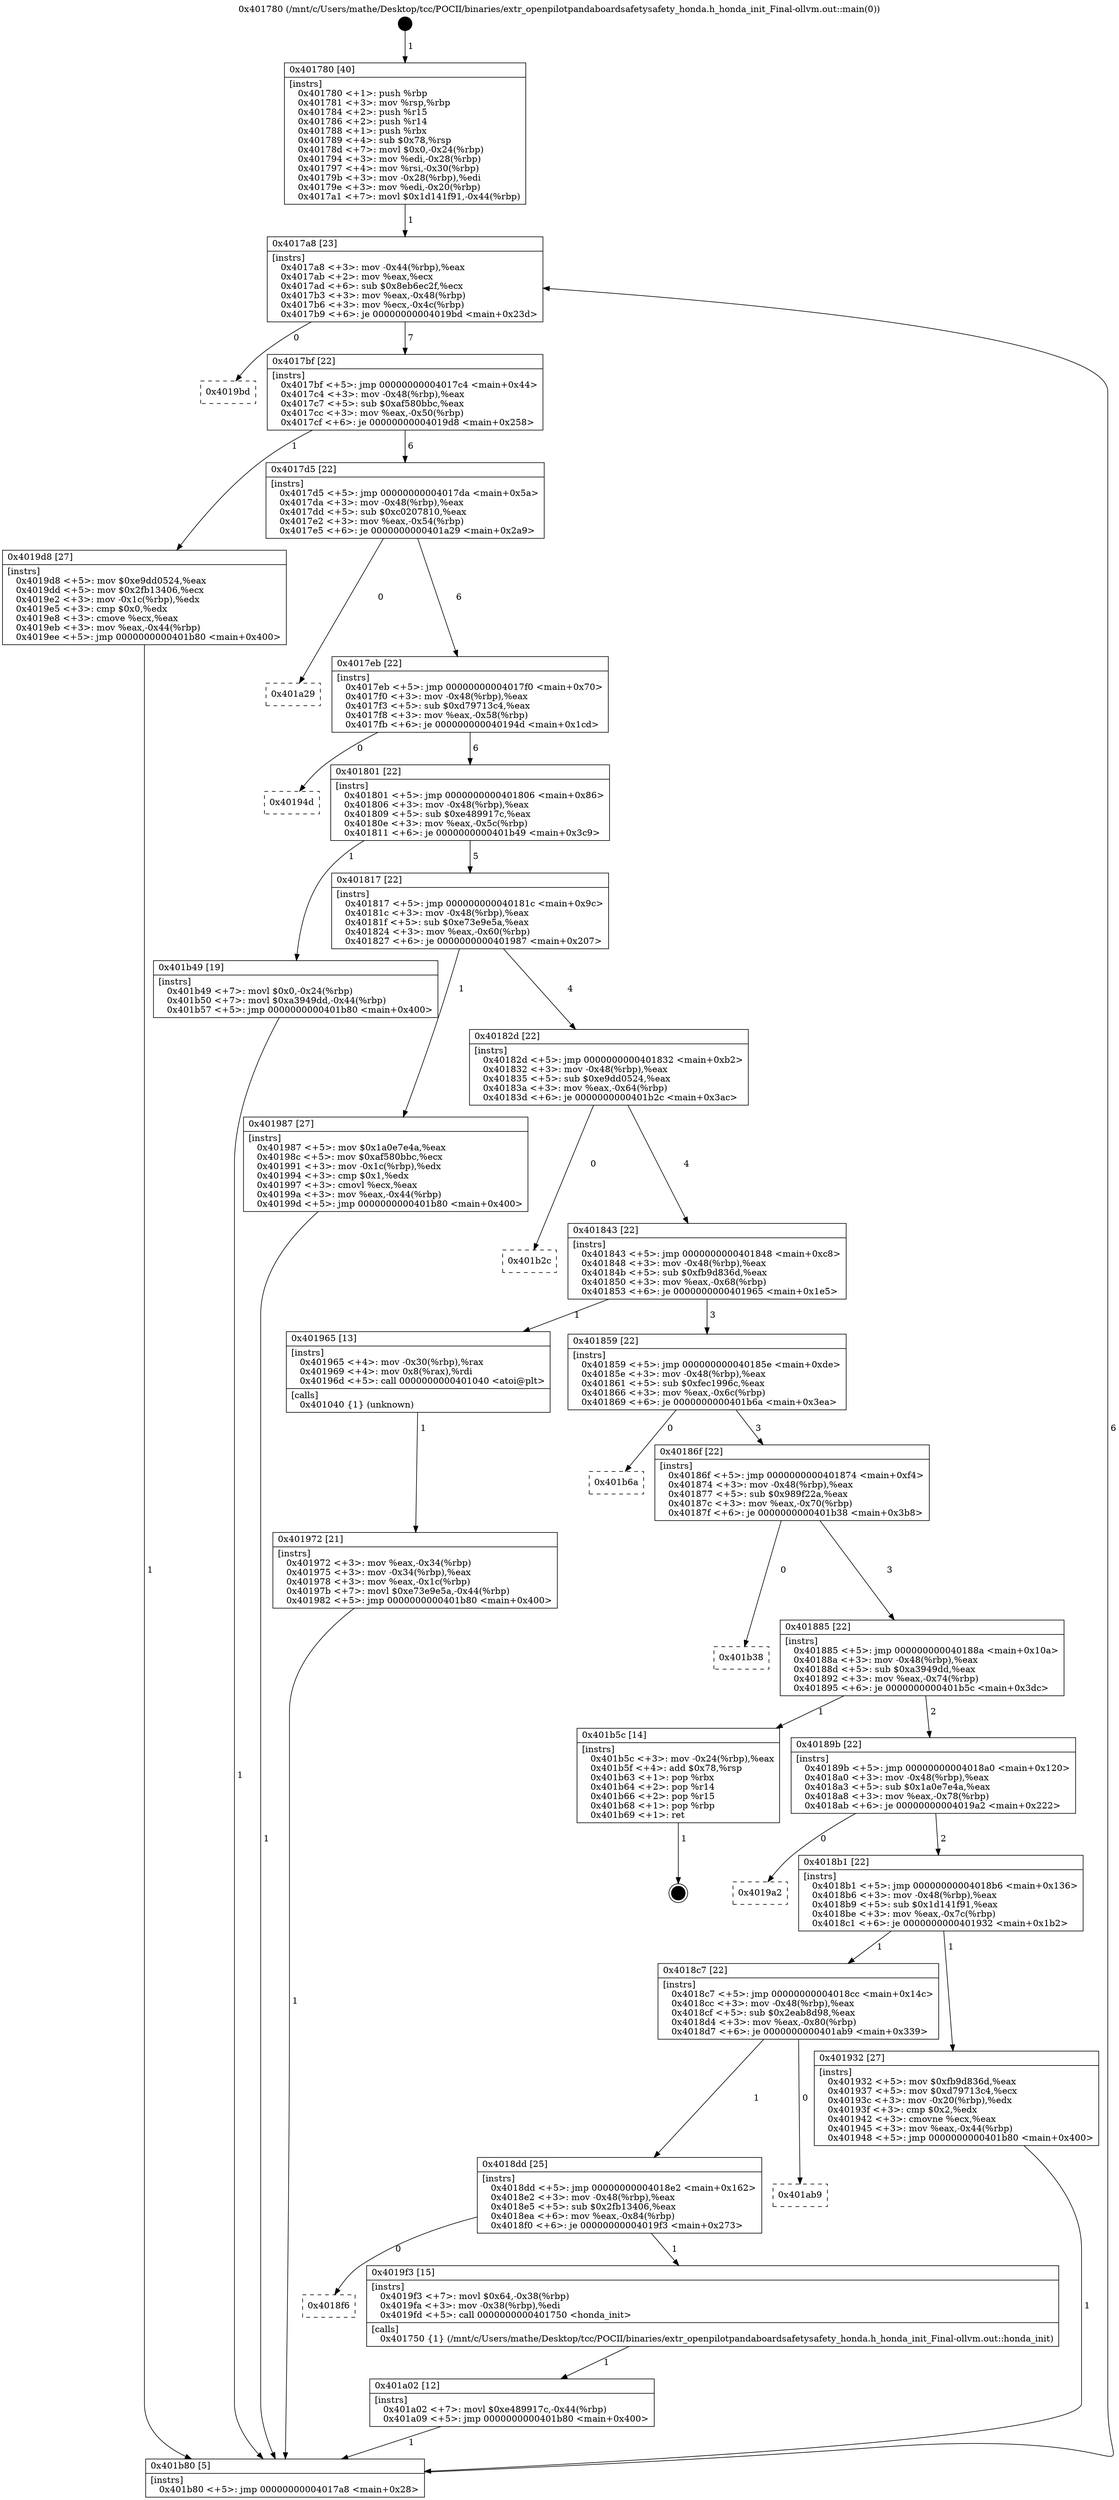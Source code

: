 digraph "0x401780" {
  label = "0x401780 (/mnt/c/Users/mathe/Desktop/tcc/POCII/binaries/extr_openpilotpandaboardsafetysafety_honda.h_honda_init_Final-ollvm.out::main(0))"
  labelloc = "t"
  node[shape=record]

  Entry [label="",width=0.3,height=0.3,shape=circle,fillcolor=black,style=filled]
  "0x4017a8" [label="{
     0x4017a8 [23]\l
     | [instrs]\l
     &nbsp;&nbsp;0x4017a8 \<+3\>: mov -0x44(%rbp),%eax\l
     &nbsp;&nbsp;0x4017ab \<+2\>: mov %eax,%ecx\l
     &nbsp;&nbsp;0x4017ad \<+6\>: sub $0x8eb6ec2f,%ecx\l
     &nbsp;&nbsp;0x4017b3 \<+3\>: mov %eax,-0x48(%rbp)\l
     &nbsp;&nbsp;0x4017b6 \<+3\>: mov %ecx,-0x4c(%rbp)\l
     &nbsp;&nbsp;0x4017b9 \<+6\>: je 00000000004019bd \<main+0x23d\>\l
  }"]
  "0x4019bd" [label="{
     0x4019bd\l
  }", style=dashed]
  "0x4017bf" [label="{
     0x4017bf [22]\l
     | [instrs]\l
     &nbsp;&nbsp;0x4017bf \<+5\>: jmp 00000000004017c4 \<main+0x44\>\l
     &nbsp;&nbsp;0x4017c4 \<+3\>: mov -0x48(%rbp),%eax\l
     &nbsp;&nbsp;0x4017c7 \<+5\>: sub $0xaf580bbc,%eax\l
     &nbsp;&nbsp;0x4017cc \<+3\>: mov %eax,-0x50(%rbp)\l
     &nbsp;&nbsp;0x4017cf \<+6\>: je 00000000004019d8 \<main+0x258\>\l
  }"]
  Exit [label="",width=0.3,height=0.3,shape=circle,fillcolor=black,style=filled,peripheries=2]
  "0x4019d8" [label="{
     0x4019d8 [27]\l
     | [instrs]\l
     &nbsp;&nbsp;0x4019d8 \<+5\>: mov $0xe9dd0524,%eax\l
     &nbsp;&nbsp;0x4019dd \<+5\>: mov $0x2fb13406,%ecx\l
     &nbsp;&nbsp;0x4019e2 \<+3\>: mov -0x1c(%rbp),%edx\l
     &nbsp;&nbsp;0x4019e5 \<+3\>: cmp $0x0,%edx\l
     &nbsp;&nbsp;0x4019e8 \<+3\>: cmove %ecx,%eax\l
     &nbsp;&nbsp;0x4019eb \<+3\>: mov %eax,-0x44(%rbp)\l
     &nbsp;&nbsp;0x4019ee \<+5\>: jmp 0000000000401b80 \<main+0x400\>\l
  }"]
  "0x4017d5" [label="{
     0x4017d5 [22]\l
     | [instrs]\l
     &nbsp;&nbsp;0x4017d5 \<+5\>: jmp 00000000004017da \<main+0x5a\>\l
     &nbsp;&nbsp;0x4017da \<+3\>: mov -0x48(%rbp),%eax\l
     &nbsp;&nbsp;0x4017dd \<+5\>: sub $0xc0207810,%eax\l
     &nbsp;&nbsp;0x4017e2 \<+3\>: mov %eax,-0x54(%rbp)\l
     &nbsp;&nbsp;0x4017e5 \<+6\>: je 0000000000401a29 \<main+0x2a9\>\l
  }"]
  "0x401a02" [label="{
     0x401a02 [12]\l
     | [instrs]\l
     &nbsp;&nbsp;0x401a02 \<+7\>: movl $0xe489917c,-0x44(%rbp)\l
     &nbsp;&nbsp;0x401a09 \<+5\>: jmp 0000000000401b80 \<main+0x400\>\l
  }"]
  "0x401a29" [label="{
     0x401a29\l
  }", style=dashed]
  "0x4017eb" [label="{
     0x4017eb [22]\l
     | [instrs]\l
     &nbsp;&nbsp;0x4017eb \<+5\>: jmp 00000000004017f0 \<main+0x70\>\l
     &nbsp;&nbsp;0x4017f0 \<+3\>: mov -0x48(%rbp),%eax\l
     &nbsp;&nbsp;0x4017f3 \<+5\>: sub $0xd79713c4,%eax\l
     &nbsp;&nbsp;0x4017f8 \<+3\>: mov %eax,-0x58(%rbp)\l
     &nbsp;&nbsp;0x4017fb \<+6\>: je 000000000040194d \<main+0x1cd\>\l
  }"]
  "0x4018f6" [label="{
     0x4018f6\l
  }", style=dashed]
  "0x40194d" [label="{
     0x40194d\l
  }", style=dashed]
  "0x401801" [label="{
     0x401801 [22]\l
     | [instrs]\l
     &nbsp;&nbsp;0x401801 \<+5\>: jmp 0000000000401806 \<main+0x86\>\l
     &nbsp;&nbsp;0x401806 \<+3\>: mov -0x48(%rbp),%eax\l
     &nbsp;&nbsp;0x401809 \<+5\>: sub $0xe489917c,%eax\l
     &nbsp;&nbsp;0x40180e \<+3\>: mov %eax,-0x5c(%rbp)\l
     &nbsp;&nbsp;0x401811 \<+6\>: je 0000000000401b49 \<main+0x3c9\>\l
  }"]
  "0x4019f3" [label="{
     0x4019f3 [15]\l
     | [instrs]\l
     &nbsp;&nbsp;0x4019f3 \<+7\>: movl $0x64,-0x38(%rbp)\l
     &nbsp;&nbsp;0x4019fa \<+3\>: mov -0x38(%rbp),%edi\l
     &nbsp;&nbsp;0x4019fd \<+5\>: call 0000000000401750 \<honda_init\>\l
     | [calls]\l
     &nbsp;&nbsp;0x401750 \{1\} (/mnt/c/Users/mathe/Desktop/tcc/POCII/binaries/extr_openpilotpandaboardsafetysafety_honda.h_honda_init_Final-ollvm.out::honda_init)\l
  }"]
  "0x401b49" [label="{
     0x401b49 [19]\l
     | [instrs]\l
     &nbsp;&nbsp;0x401b49 \<+7\>: movl $0x0,-0x24(%rbp)\l
     &nbsp;&nbsp;0x401b50 \<+7\>: movl $0xa3949dd,-0x44(%rbp)\l
     &nbsp;&nbsp;0x401b57 \<+5\>: jmp 0000000000401b80 \<main+0x400\>\l
  }"]
  "0x401817" [label="{
     0x401817 [22]\l
     | [instrs]\l
     &nbsp;&nbsp;0x401817 \<+5\>: jmp 000000000040181c \<main+0x9c\>\l
     &nbsp;&nbsp;0x40181c \<+3\>: mov -0x48(%rbp),%eax\l
     &nbsp;&nbsp;0x40181f \<+5\>: sub $0xe73e9e5a,%eax\l
     &nbsp;&nbsp;0x401824 \<+3\>: mov %eax,-0x60(%rbp)\l
     &nbsp;&nbsp;0x401827 \<+6\>: je 0000000000401987 \<main+0x207\>\l
  }"]
  "0x4018dd" [label="{
     0x4018dd [25]\l
     | [instrs]\l
     &nbsp;&nbsp;0x4018dd \<+5\>: jmp 00000000004018e2 \<main+0x162\>\l
     &nbsp;&nbsp;0x4018e2 \<+3\>: mov -0x48(%rbp),%eax\l
     &nbsp;&nbsp;0x4018e5 \<+5\>: sub $0x2fb13406,%eax\l
     &nbsp;&nbsp;0x4018ea \<+6\>: mov %eax,-0x84(%rbp)\l
     &nbsp;&nbsp;0x4018f0 \<+6\>: je 00000000004019f3 \<main+0x273\>\l
  }"]
  "0x401987" [label="{
     0x401987 [27]\l
     | [instrs]\l
     &nbsp;&nbsp;0x401987 \<+5\>: mov $0x1a0e7e4a,%eax\l
     &nbsp;&nbsp;0x40198c \<+5\>: mov $0xaf580bbc,%ecx\l
     &nbsp;&nbsp;0x401991 \<+3\>: mov -0x1c(%rbp),%edx\l
     &nbsp;&nbsp;0x401994 \<+3\>: cmp $0x1,%edx\l
     &nbsp;&nbsp;0x401997 \<+3\>: cmovl %ecx,%eax\l
     &nbsp;&nbsp;0x40199a \<+3\>: mov %eax,-0x44(%rbp)\l
     &nbsp;&nbsp;0x40199d \<+5\>: jmp 0000000000401b80 \<main+0x400\>\l
  }"]
  "0x40182d" [label="{
     0x40182d [22]\l
     | [instrs]\l
     &nbsp;&nbsp;0x40182d \<+5\>: jmp 0000000000401832 \<main+0xb2\>\l
     &nbsp;&nbsp;0x401832 \<+3\>: mov -0x48(%rbp),%eax\l
     &nbsp;&nbsp;0x401835 \<+5\>: sub $0xe9dd0524,%eax\l
     &nbsp;&nbsp;0x40183a \<+3\>: mov %eax,-0x64(%rbp)\l
     &nbsp;&nbsp;0x40183d \<+6\>: je 0000000000401b2c \<main+0x3ac\>\l
  }"]
  "0x401ab9" [label="{
     0x401ab9\l
  }", style=dashed]
  "0x401b2c" [label="{
     0x401b2c\l
  }", style=dashed]
  "0x401843" [label="{
     0x401843 [22]\l
     | [instrs]\l
     &nbsp;&nbsp;0x401843 \<+5\>: jmp 0000000000401848 \<main+0xc8\>\l
     &nbsp;&nbsp;0x401848 \<+3\>: mov -0x48(%rbp),%eax\l
     &nbsp;&nbsp;0x40184b \<+5\>: sub $0xfb9d836d,%eax\l
     &nbsp;&nbsp;0x401850 \<+3\>: mov %eax,-0x68(%rbp)\l
     &nbsp;&nbsp;0x401853 \<+6\>: je 0000000000401965 \<main+0x1e5\>\l
  }"]
  "0x401972" [label="{
     0x401972 [21]\l
     | [instrs]\l
     &nbsp;&nbsp;0x401972 \<+3\>: mov %eax,-0x34(%rbp)\l
     &nbsp;&nbsp;0x401975 \<+3\>: mov -0x34(%rbp),%eax\l
     &nbsp;&nbsp;0x401978 \<+3\>: mov %eax,-0x1c(%rbp)\l
     &nbsp;&nbsp;0x40197b \<+7\>: movl $0xe73e9e5a,-0x44(%rbp)\l
     &nbsp;&nbsp;0x401982 \<+5\>: jmp 0000000000401b80 \<main+0x400\>\l
  }"]
  "0x401965" [label="{
     0x401965 [13]\l
     | [instrs]\l
     &nbsp;&nbsp;0x401965 \<+4\>: mov -0x30(%rbp),%rax\l
     &nbsp;&nbsp;0x401969 \<+4\>: mov 0x8(%rax),%rdi\l
     &nbsp;&nbsp;0x40196d \<+5\>: call 0000000000401040 \<atoi@plt\>\l
     | [calls]\l
     &nbsp;&nbsp;0x401040 \{1\} (unknown)\l
  }"]
  "0x401859" [label="{
     0x401859 [22]\l
     | [instrs]\l
     &nbsp;&nbsp;0x401859 \<+5\>: jmp 000000000040185e \<main+0xde\>\l
     &nbsp;&nbsp;0x40185e \<+3\>: mov -0x48(%rbp),%eax\l
     &nbsp;&nbsp;0x401861 \<+5\>: sub $0xfec1996c,%eax\l
     &nbsp;&nbsp;0x401866 \<+3\>: mov %eax,-0x6c(%rbp)\l
     &nbsp;&nbsp;0x401869 \<+6\>: je 0000000000401b6a \<main+0x3ea\>\l
  }"]
  "0x401780" [label="{
     0x401780 [40]\l
     | [instrs]\l
     &nbsp;&nbsp;0x401780 \<+1\>: push %rbp\l
     &nbsp;&nbsp;0x401781 \<+3\>: mov %rsp,%rbp\l
     &nbsp;&nbsp;0x401784 \<+2\>: push %r15\l
     &nbsp;&nbsp;0x401786 \<+2\>: push %r14\l
     &nbsp;&nbsp;0x401788 \<+1\>: push %rbx\l
     &nbsp;&nbsp;0x401789 \<+4\>: sub $0x78,%rsp\l
     &nbsp;&nbsp;0x40178d \<+7\>: movl $0x0,-0x24(%rbp)\l
     &nbsp;&nbsp;0x401794 \<+3\>: mov %edi,-0x28(%rbp)\l
     &nbsp;&nbsp;0x401797 \<+4\>: mov %rsi,-0x30(%rbp)\l
     &nbsp;&nbsp;0x40179b \<+3\>: mov -0x28(%rbp),%edi\l
     &nbsp;&nbsp;0x40179e \<+3\>: mov %edi,-0x20(%rbp)\l
     &nbsp;&nbsp;0x4017a1 \<+7\>: movl $0x1d141f91,-0x44(%rbp)\l
  }"]
  "0x401b6a" [label="{
     0x401b6a\l
  }", style=dashed]
  "0x40186f" [label="{
     0x40186f [22]\l
     | [instrs]\l
     &nbsp;&nbsp;0x40186f \<+5\>: jmp 0000000000401874 \<main+0xf4\>\l
     &nbsp;&nbsp;0x401874 \<+3\>: mov -0x48(%rbp),%eax\l
     &nbsp;&nbsp;0x401877 \<+5\>: sub $0x989f22a,%eax\l
     &nbsp;&nbsp;0x40187c \<+3\>: mov %eax,-0x70(%rbp)\l
     &nbsp;&nbsp;0x40187f \<+6\>: je 0000000000401b38 \<main+0x3b8\>\l
  }"]
  "0x401b80" [label="{
     0x401b80 [5]\l
     | [instrs]\l
     &nbsp;&nbsp;0x401b80 \<+5\>: jmp 00000000004017a8 \<main+0x28\>\l
  }"]
  "0x401b38" [label="{
     0x401b38\l
  }", style=dashed]
  "0x401885" [label="{
     0x401885 [22]\l
     | [instrs]\l
     &nbsp;&nbsp;0x401885 \<+5\>: jmp 000000000040188a \<main+0x10a\>\l
     &nbsp;&nbsp;0x40188a \<+3\>: mov -0x48(%rbp),%eax\l
     &nbsp;&nbsp;0x40188d \<+5\>: sub $0xa3949dd,%eax\l
     &nbsp;&nbsp;0x401892 \<+3\>: mov %eax,-0x74(%rbp)\l
     &nbsp;&nbsp;0x401895 \<+6\>: je 0000000000401b5c \<main+0x3dc\>\l
  }"]
  "0x4018c7" [label="{
     0x4018c7 [22]\l
     | [instrs]\l
     &nbsp;&nbsp;0x4018c7 \<+5\>: jmp 00000000004018cc \<main+0x14c\>\l
     &nbsp;&nbsp;0x4018cc \<+3\>: mov -0x48(%rbp),%eax\l
     &nbsp;&nbsp;0x4018cf \<+5\>: sub $0x2eab8d98,%eax\l
     &nbsp;&nbsp;0x4018d4 \<+3\>: mov %eax,-0x80(%rbp)\l
     &nbsp;&nbsp;0x4018d7 \<+6\>: je 0000000000401ab9 \<main+0x339\>\l
  }"]
  "0x401b5c" [label="{
     0x401b5c [14]\l
     | [instrs]\l
     &nbsp;&nbsp;0x401b5c \<+3\>: mov -0x24(%rbp),%eax\l
     &nbsp;&nbsp;0x401b5f \<+4\>: add $0x78,%rsp\l
     &nbsp;&nbsp;0x401b63 \<+1\>: pop %rbx\l
     &nbsp;&nbsp;0x401b64 \<+2\>: pop %r14\l
     &nbsp;&nbsp;0x401b66 \<+2\>: pop %r15\l
     &nbsp;&nbsp;0x401b68 \<+1\>: pop %rbp\l
     &nbsp;&nbsp;0x401b69 \<+1\>: ret\l
  }"]
  "0x40189b" [label="{
     0x40189b [22]\l
     | [instrs]\l
     &nbsp;&nbsp;0x40189b \<+5\>: jmp 00000000004018a0 \<main+0x120\>\l
     &nbsp;&nbsp;0x4018a0 \<+3\>: mov -0x48(%rbp),%eax\l
     &nbsp;&nbsp;0x4018a3 \<+5\>: sub $0x1a0e7e4a,%eax\l
     &nbsp;&nbsp;0x4018a8 \<+3\>: mov %eax,-0x78(%rbp)\l
     &nbsp;&nbsp;0x4018ab \<+6\>: je 00000000004019a2 \<main+0x222\>\l
  }"]
  "0x401932" [label="{
     0x401932 [27]\l
     | [instrs]\l
     &nbsp;&nbsp;0x401932 \<+5\>: mov $0xfb9d836d,%eax\l
     &nbsp;&nbsp;0x401937 \<+5\>: mov $0xd79713c4,%ecx\l
     &nbsp;&nbsp;0x40193c \<+3\>: mov -0x20(%rbp),%edx\l
     &nbsp;&nbsp;0x40193f \<+3\>: cmp $0x2,%edx\l
     &nbsp;&nbsp;0x401942 \<+3\>: cmovne %ecx,%eax\l
     &nbsp;&nbsp;0x401945 \<+3\>: mov %eax,-0x44(%rbp)\l
     &nbsp;&nbsp;0x401948 \<+5\>: jmp 0000000000401b80 \<main+0x400\>\l
  }"]
  "0x4019a2" [label="{
     0x4019a2\l
  }", style=dashed]
  "0x4018b1" [label="{
     0x4018b1 [22]\l
     | [instrs]\l
     &nbsp;&nbsp;0x4018b1 \<+5\>: jmp 00000000004018b6 \<main+0x136\>\l
     &nbsp;&nbsp;0x4018b6 \<+3\>: mov -0x48(%rbp),%eax\l
     &nbsp;&nbsp;0x4018b9 \<+5\>: sub $0x1d141f91,%eax\l
     &nbsp;&nbsp;0x4018be \<+3\>: mov %eax,-0x7c(%rbp)\l
     &nbsp;&nbsp;0x4018c1 \<+6\>: je 0000000000401932 \<main+0x1b2\>\l
  }"]
  Entry -> "0x401780" [label=" 1"]
  "0x4017a8" -> "0x4019bd" [label=" 0"]
  "0x4017a8" -> "0x4017bf" [label=" 7"]
  "0x401b5c" -> Exit [label=" 1"]
  "0x4017bf" -> "0x4019d8" [label=" 1"]
  "0x4017bf" -> "0x4017d5" [label=" 6"]
  "0x401b49" -> "0x401b80" [label=" 1"]
  "0x4017d5" -> "0x401a29" [label=" 0"]
  "0x4017d5" -> "0x4017eb" [label=" 6"]
  "0x401a02" -> "0x401b80" [label=" 1"]
  "0x4017eb" -> "0x40194d" [label=" 0"]
  "0x4017eb" -> "0x401801" [label=" 6"]
  "0x4019f3" -> "0x401a02" [label=" 1"]
  "0x401801" -> "0x401b49" [label=" 1"]
  "0x401801" -> "0x401817" [label=" 5"]
  "0x4018dd" -> "0x4018f6" [label=" 0"]
  "0x401817" -> "0x401987" [label=" 1"]
  "0x401817" -> "0x40182d" [label=" 4"]
  "0x4018dd" -> "0x4019f3" [label=" 1"]
  "0x40182d" -> "0x401b2c" [label=" 0"]
  "0x40182d" -> "0x401843" [label=" 4"]
  "0x4018c7" -> "0x4018dd" [label=" 1"]
  "0x401843" -> "0x401965" [label=" 1"]
  "0x401843" -> "0x401859" [label=" 3"]
  "0x4018c7" -> "0x401ab9" [label=" 0"]
  "0x401859" -> "0x401b6a" [label=" 0"]
  "0x401859" -> "0x40186f" [label=" 3"]
  "0x4019d8" -> "0x401b80" [label=" 1"]
  "0x40186f" -> "0x401b38" [label=" 0"]
  "0x40186f" -> "0x401885" [label=" 3"]
  "0x401987" -> "0x401b80" [label=" 1"]
  "0x401885" -> "0x401b5c" [label=" 1"]
  "0x401885" -> "0x40189b" [label=" 2"]
  "0x401972" -> "0x401b80" [label=" 1"]
  "0x40189b" -> "0x4019a2" [label=" 0"]
  "0x40189b" -> "0x4018b1" [label=" 2"]
  "0x401965" -> "0x401972" [label=" 1"]
  "0x4018b1" -> "0x401932" [label=" 1"]
  "0x4018b1" -> "0x4018c7" [label=" 1"]
  "0x401932" -> "0x401b80" [label=" 1"]
  "0x401780" -> "0x4017a8" [label=" 1"]
  "0x401b80" -> "0x4017a8" [label=" 6"]
}
